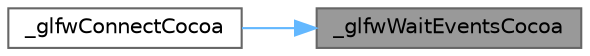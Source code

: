 digraph "_glfwWaitEventsCocoa"
{
 // LATEX_PDF_SIZE
  bgcolor="transparent";
  edge [fontname=Helvetica,fontsize=10,labelfontname=Helvetica,labelfontsize=10];
  node [fontname=Helvetica,fontsize=10,shape=box,height=0.2,width=0.4];
  rankdir="RL";
  Node1 [id="Node000001",label="_glfwWaitEventsCocoa",height=0.2,width=0.4,color="gray40", fillcolor="grey60", style="filled", fontcolor="black",tooltip=" "];
  Node1 -> Node2 [id="edge2_Node000001_Node000002",dir="back",color="steelblue1",style="solid",tooltip=" "];
  Node2 [id="Node000002",label="_glfwConnectCocoa",height=0.2,width=0.4,color="grey40", fillcolor="white", style="filled",URL="$_classes_2lib_2external_2glfw_2src_2cocoa__init_8m.html#ae2c18e6b1b4087349db05fc416f94d77",tooltip=" "];
}
